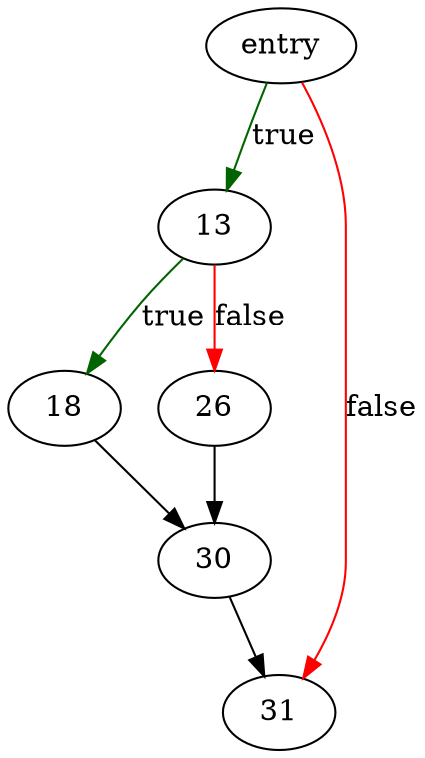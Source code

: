 digraph "vdbePmaReaderIncrInit" {
	// Node definitions.
	2 [label=entry];
	13;
	18;
	26;
	30;
	31;

	// Edge definitions.
	2 -> 13 [
		color=darkgreen
		label=true
	];
	2 -> 31 [
		color=red
		label=false
	];
	13 -> 18 [
		color=darkgreen
		label=true
	];
	13 -> 26 [
		color=red
		label=false
	];
	18 -> 30;
	26 -> 30;
	30 -> 31;
}